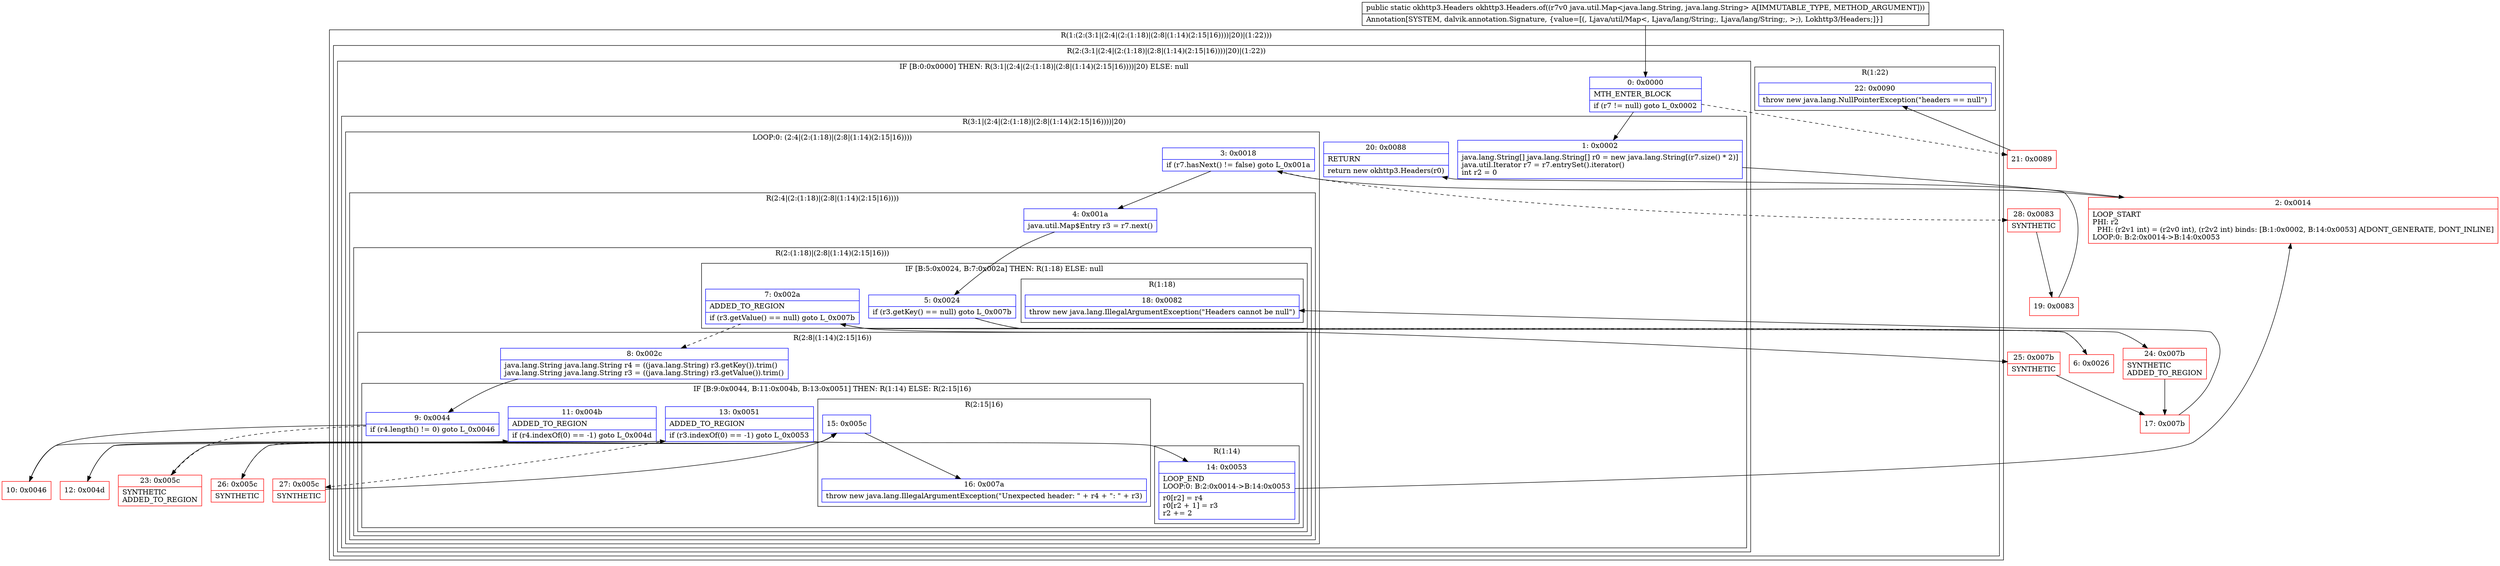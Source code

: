 digraph "CFG forokhttp3.Headers.of(Ljava\/util\/Map;)Lokhttp3\/Headers;" {
subgraph cluster_Region_1633869527 {
label = "R(1:(2:(3:1|(2:4|(2:(1:18)|(2:8|(1:14)(2:15|16))))|20)|(1:22)))";
node [shape=record,color=blue];
subgraph cluster_Region_1469266178 {
label = "R(2:(3:1|(2:4|(2:(1:18)|(2:8|(1:14)(2:15|16))))|20)|(1:22))";
node [shape=record,color=blue];
subgraph cluster_IfRegion_837815103 {
label = "IF [B:0:0x0000] THEN: R(3:1|(2:4|(2:(1:18)|(2:8|(1:14)(2:15|16))))|20) ELSE: null";
node [shape=record,color=blue];
Node_0 [shape=record,label="{0\:\ 0x0000|MTH_ENTER_BLOCK\l|if (r7 != null) goto L_0x0002\l}"];
subgraph cluster_Region_1265575802 {
label = "R(3:1|(2:4|(2:(1:18)|(2:8|(1:14)(2:15|16))))|20)";
node [shape=record,color=blue];
Node_1 [shape=record,label="{1\:\ 0x0002|java.lang.String[] java.lang.String[] r0 = new java.lang.String[(r7.size() * 2)]\ljava.util.Iterator r7 = r7.entrySet().iterator()\lint r2 = 0\l}"];
subgraph cluster_LoopRegion_1127424210 {
label = "LOOP:0: (2:4|(2:(1:18)|(2:8|(1:14)(2:15|16))))";
node [shape=record,color=blue];
Node_3 [shape=record,label="{3\:\ 0x0018|if (r7.hasNext() != false) goto L_0x001a\l}"];
subgraph cluster_Region_886102533 {
label = "R(2:4|(2:(1:18)|(2:8|(1:14)(2:15|16))))";
node [shape=record,color=blue];
Node_4 [shape=record,label="{4\:\ 0x001a|java.util.Map$Entry r3 = r7.next()\l}"];
subgraph cluster_Region_2059775668 {
label = "R(2:(1:18)|(2:8|(1:14)(2:15|16)))";
node [shape=record,color=blue];
subgraph cluster_IfRegion_1272838944 {
label = "IF [B:5:0x0024, B:7:0x002a] THEN: R(1:18) ELSE: null";
node [shape=record,color=blue];
Node_5 [shape=record,label="{5\:\ 0x0024|if (r3.getKey() == null) goto L_0x007b\l}"];
Node_7 [shape=record,label="{7\:\ 0x002a|ADDED_TO_REGION\l|if (r3.getValue() == null) goto L_0x007b\l}"];
subgraph cluster_Region_288515897 {
label = "R(1:18)";
node [shape=record,color=blue];
Node_18 [shape=record,label="{18\:\ 0x0082|throw new java.lang.IllegalArgumentException(\"Headers cannot be null\")\l}"];
}
}
subgraph cluster_Region_226799524 {
label = "R(2:8|(1:14)(2:15|16))";
node [shape=record,color=blue];
Node_8 [shape=record,label="{8\:\ 0x002c|java.lang.String java.lang.String r4 = ((java.lang.String) r3.getKey()).trim()\ljava.lang.String java.lang.String r3 = ((java.lang.String) r3.getValue()).trim()\l}"];
subgraph cluster_IfRegion_1929884683 {
label = "IF [B:9:0x0044, B:11:0x004b, B:13:0x0051] THEN: R(1:14) ELSE: R(2:15|16)";
node [shape=record,color=blue];
Node_9 [shape=record,label="{9\:\ 0x0044|if (r4.length() != 0) goto L_0x0046\l}"];
Node_11 [shape=record,label="{11\:\ 0x004b|ADDED_TO_REGION\l|if (r4.indexOf(0) == \-1) goto L_0x004d\l}"];
Node_13 [shape=record,label="{13\:\ 0x0051|ADDED_TO_REGION\l|if (r3.indexOf(0) == \-1) goto L_0x0053\l}"];
subgraph cluster_Region_868320766 {
label = "R(1:14)";
node [shape=record,color=blue];
Node_14 [shape=record,label="{14\:\ 0x0053|LOOP_END\lLOOP:0: B:2:0x0014\-\>B:14:0x0053\l|r0[r2] = r4\lr0[r2 + 1] = r3\lr2 += 2\l}"];
}
subgraph cluster_Region_1096882662 {
label = "R(2:15|16)";
node [shape=record,color=blue];
Node_15 [shape=record,label="{15\:\ 0x005c}"];
Node_16 [shape=record,label="{16\:\ 0x007a|throw new java.lang.IllegalArgumentException(\"Unexpected header: \" + r4 + \": \" + r3)\l}"];
}
}
}
}
}
}
Node_20 [shape=record,label="{20\:\ 0x0088|RETURN\l|return new okhttp3.Headers(r0)\l}"];
}
}
subgraph cluster_Region_595630056 {
label = "R(1:22)";
node [shape=record,color=blue];
Node_22 [shape=record,label="{22\:\ 0x0090|throw new java.lang.NullPointerException(\"headers == null\")\l}"];
}
}
}
Node_2 [shape=record,color=red,label="{2\:\ 0x0014|LOOP_START\lPHI: r2 \l  PHI: (r2v1 int) = (r2v0 int), (r2v2 int) binds: [B:1:0x0002, B:14:0x0053] A[DONT_GENERATE, DONT_INLINE]\lLOOP:0: B:2:0x0014\-\>B:14:0x0053\l}"];
Node_6 [shape=record,color=red,label="{6\:\ 0x0026}"];
Node_10 [shape=record,color=red,label="{10\:\ 0x0046}"];
Node_12 [shape=record,color=red,label="{12\:\ 0x004d}"];
Node_17 [shape=record,color=red,label="{17\:\ 0x007b}"];
Node_19 [shape=record,color=red,label="{19\:\ 0x0083}"];
Node_21 [shape=record,color=red,label="{21\:\ 0x0089}"];
Node_23 [shape=record,color=red,label="{23\:\ 0x005c|SYNTHETIC\lADDED_TO_REGION\l}"];
Node_24 [shape=record,color=red,label="{24\:\ 0x007b|SYNTHETIC\lADDED_TO_REGION\l}"];
Node_25 [shape=record,color=red,label="{25\:\ 0x007b|SYNTHETIC\l}"];
Node_26 [shape=record,color=red,label="{26\:\ 0x005c|SYNTHETIC\l}"];
Node_27 [shape=record,color=red,label="{27\:\ 0x005c|SYNTHETIC\l}"];
Node_28 [shape=record,color=red,label="{28\:\ 0x0083|SYNTHETIC\l}"];
MethodNode[shape=record,label="{public static okhttp3.Headers okhttp3.Headers.of((r7v0 java.util.Map\<java.lang.String, java.lang.String\> A[IMMUTABLE_TYPE, METHOD_ARGUMENT]))  | Annotation[SYSTEM, dalvik.annotation.Signature, \{value=[(, Ljava\/util\/Map\<, Ljava\/lang\/String;, Ljava\/lang\/String;, \>;), Lokhttp3\/Headers;]\}]\l}"];
MethodNode -> Node_0;
Node_0 -> Node_1;
Node_0 -> Node_21[style=dashed];
Node_1 -> Node_2;
Node_3 -> Node_4;
Node_3 -> Node_28[style=dashed];
Node_4 -> Node_5;
Node_5 -> Node_6[style=dashed];
Node_5 -> Node_24;
Node_7 -> Node_8[style=dashed];
Node_7 -> Node_25;
Node_8 -> Node_9;
Node_9 -> Node_10;
Node_9 -> Node_23[style=dashed];
Node_11 -> Node_12;
Node_11 -> Node_26[style=dashed];
Node_13 -> Node_14;
Node_13 -> Node_27[style=dashed];
Node_14 -> Node_2;
Node_15 -> Node_16;
Node_2 -> Node_3;
Node_6 -> Node_7;
Node_10 -> Node_11;
Node_12 -> Node_13;
Node_17 -> Node_18;
Node_19 -> Node_20;
Node_21 -> Node_22;
Node_23 -> Node_15;
Node_24 -> Node_17;
Node_25 -> Node_17;
Node_26 -> Node_15;
Node_27 -> Node_15;
Node_28 -> Node_19;
}

